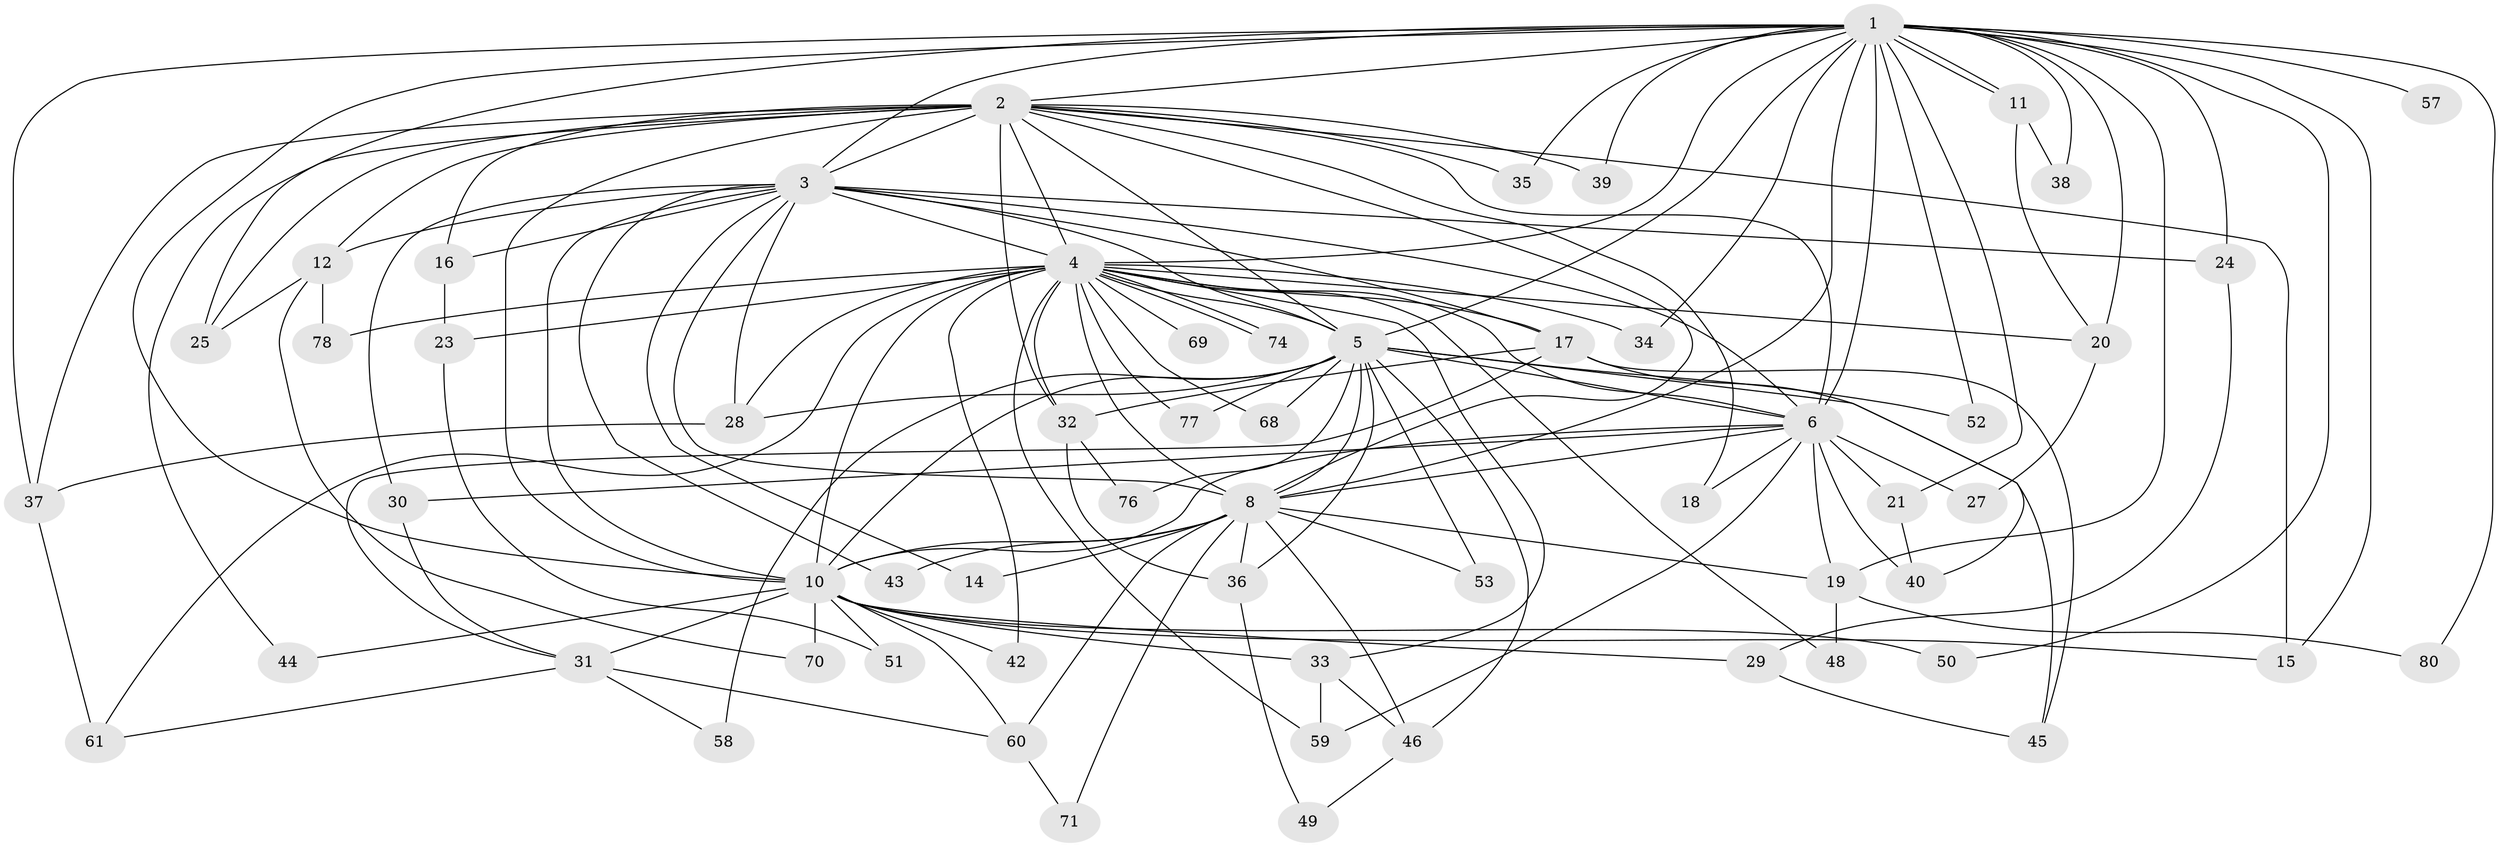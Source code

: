 // original degree distribution, {26: 0.012345679012345678, 20: 0.037037037037037035, 15: 0.012345679012345678, 16: 0.024691358024691357, 12: 0.012345679012345678, 17: 0.012345679012345678, 19: 0.012345679012345678, 4: 0.13580246913580246, 5: 0.04938271604938271, 2: 0.5185185185185185, 3: 0.16049382716049382, 6: 0.012345679012345678}
// Generated by graph-tools (version 1.1) at 2025/41/03/06/25 10:41:35]
// undirected, 60 vertices, 145 edges
graph export_dot {
graph [start="1"]
  node [color=gray90,style=filled];
  1 [super="+13"];
  2 [super="+67"];
  3 [super="+7"];
  4 [super="+9"];
  5 [super="+73"];
  6;
  8 [super="+41"];
  10 [super="+22"];
  11;
  12;
  14;
  15 [super="+26"];
  16;
  17 [super="+55"];
  18;
  19 [super="+54"];
  20 [super="+81"];
  21;
  23;
  24;
  25 [super="+79"];
  27;
  28;
  29;
  30 [super="+63"];
  31 [super="+47"];
  32 [super="+62"];
  33 [super="+64"];
  34;
  35;
  36 [super="+65"];
  37;
  38;
  39;
  40;
  42;
  43;
  44;
  45 [super="+75"];
  46 [super="+56"];
  48;
  49;
  50;
  51;
  52;
  53;
  57;
  58;
  59;
  60 [super="+66"];
  61 [super="+72"];
  68;
  69;
  70;
  71;
  74;
  76;
  77;
  78;
  80;
  1 -- 2;
  1 -- 3 [weight=2];
  1 -- 4 [weight=2];
  1 -- 5 [weight=2];
  1 -- 6;
  1 -- 8;
  1 -- 10;
  1 -- 11;
  1 -- 11;
  1 -- 15;
  1 -- 19 [weight=2];
  1 -- 21;
  1 -- 24;
  1 -- 34;
  1 -- 35;
  1 -- 37;
  1 -- 39;
  1 -- 50;
  1 -- 52;
  1 -- 57 [weight=2];
  1 -- 80;
  1 -- 38;
  1 -- 25;
  1 -- 20;
  2 -- 3 [weight=2];
  2 -- 4 [weight=2];
  2 -- 5;
  2 -- 6;
  2 -- 8;
  2 -- 10 [weight=2];
  2 -- 12;
  2 -- 15;
  2 -- 16;
  2 -- 18;
  2 -- 25;
  2 -- 32;
  2 -- 35;
  2 -- 39;
  2 -- 44;
  2 -- 37;
  3 -- 4 [weight=4];
  3 -- 5 [weight=2];
  3 -- 6 [weight=2];
  3 -- 8 [weight=2];
  3 -- 10 [weight=2];
  3 -- 14;
  3 -- 17;
  3 -- 24;
  3 -- 30 [weight=2];
  3 -- 43;
  3 -- 12;
  3 -- 16;
  3 -- 28;
  4 -- 5 [weight=2];
  4 -- 6 [weight=2];
  4 -- 8 [weight=2];
  4 -- 10 [weight=2];
  4 -- 20;
  4 -- 23;
  4 -- 32;
  4 -- 34;
  4 -- 42;
  4 -- 61;
  4 -- 68;
  4 -- 69 [weight=2];
  4 -- 74;
  4 -- 74;
  4 -- 77;
  4 -- 33;
  4 -- 78;
  4 -- 48;
  4 -- 17;
  4 -- 59;
  4 -- 28;
  5 -- 6;
  5 -- 8;
  5 -- 10;
  5 -- 36;
  5 -- 45;
  5 -- 46;
  5 -- 52;
  5 -- 53;
  5 -- 58;
  5 -- 68;
  5 -- 76;
  5 -- 77;
  5 -- 28;
  6 -- 8;
  6 -- 10;
  6 -- 18;
  6 -- 19;
  6 -- 21;
  6 -- 27;
  6 -- 30;
  6 -- 40;
  6 -- 59;
  8 -- 10;
  8 -- 14;
  8 -- 43;
  8 -- 53;
  8 -- 60;
  8 -- 71;
  8 -- 19;
  8 -- 46;
  8 -- 36;
  10 -- 29;
  10 -- 33;
  10 -- 42;
  10 -- 44;
  10 -- 50;
  10 -- 51;
  10 -- 60;
  10 -- 70;
  10 -- 31;
  10 -- 15;
  11 -- 20;
  11 -- 38;
  12 -- 25;
  12 -- 70;
  12 -- 78;
  16 -- 23;
  17 -- 31;
  17 -- 40;
  17 -- 45;
  17 -- 32;
  19 -- 48;
  19 -- 80;
  20 -- 27;
  21 -- 40;
  23 -- 51;
  24 -- 29;
  28 -- 37;
  29 -- 45;
  30 -- 31;
  31 -- 58;
  31 -- 60;
  31 -- 61;
  32 -- 36;
  32 -- 76;
  33 -- 46;
  33 -- 59;
  36 -- 49;
  37 -- 61;
  46 -- 49;
  60 -- 71;
}

